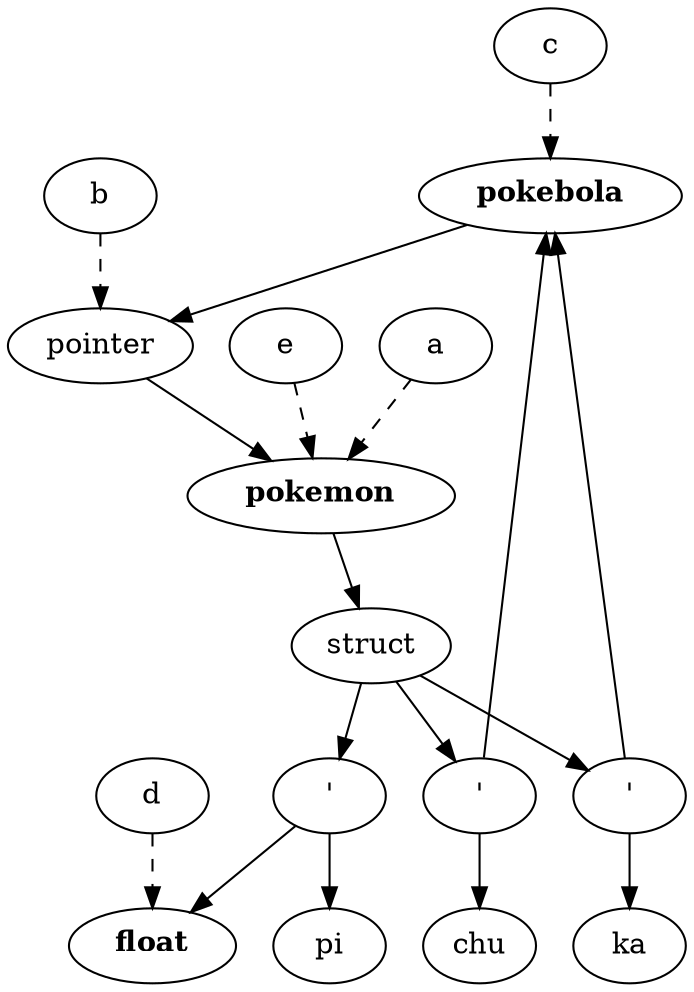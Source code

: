 digraph {
    pokebola    [label=< <B>pokebola</B> >];
    pointer     [label= <pointer>];
    pokemon     [label=< <B>pokemon</B> >];
    struct      [label= <struct>];
    float       [label=< <B>float</B> >];
    pi          [label= <pi>];
    ka          [label= <ka>];
    chu         [label= <chu>];
    p           [label= <'>];
    k           [label= <'>];
    ch          [label= <'>];
    a           [label= <a>];
    b           [label= <b>];
    c           [label= <c>];
    d           [label= <d>];
    e           [label= <e>];

    pokebola    ->  pointer;
    pointer     ->  pokemon;
    pokemon     ->  struct;
    
    struct      ->  p;
    struct      ->  k;
    struct      ->  ch;

    p           ->  float;
    p           ->  pi;

    k           ->  pokebola;
    k           ->  ka;

    ch          ->  pokebola;
    ch          ->  chu;

    a           ->  pokemon     [style= dashed];
    b           ->  pointer     [style= dashed];
    c           ->  pokebola    [style= dashed];
    d           ->  float       [style= dashed];
    e           ->  pokemon     [style= dashed];
}